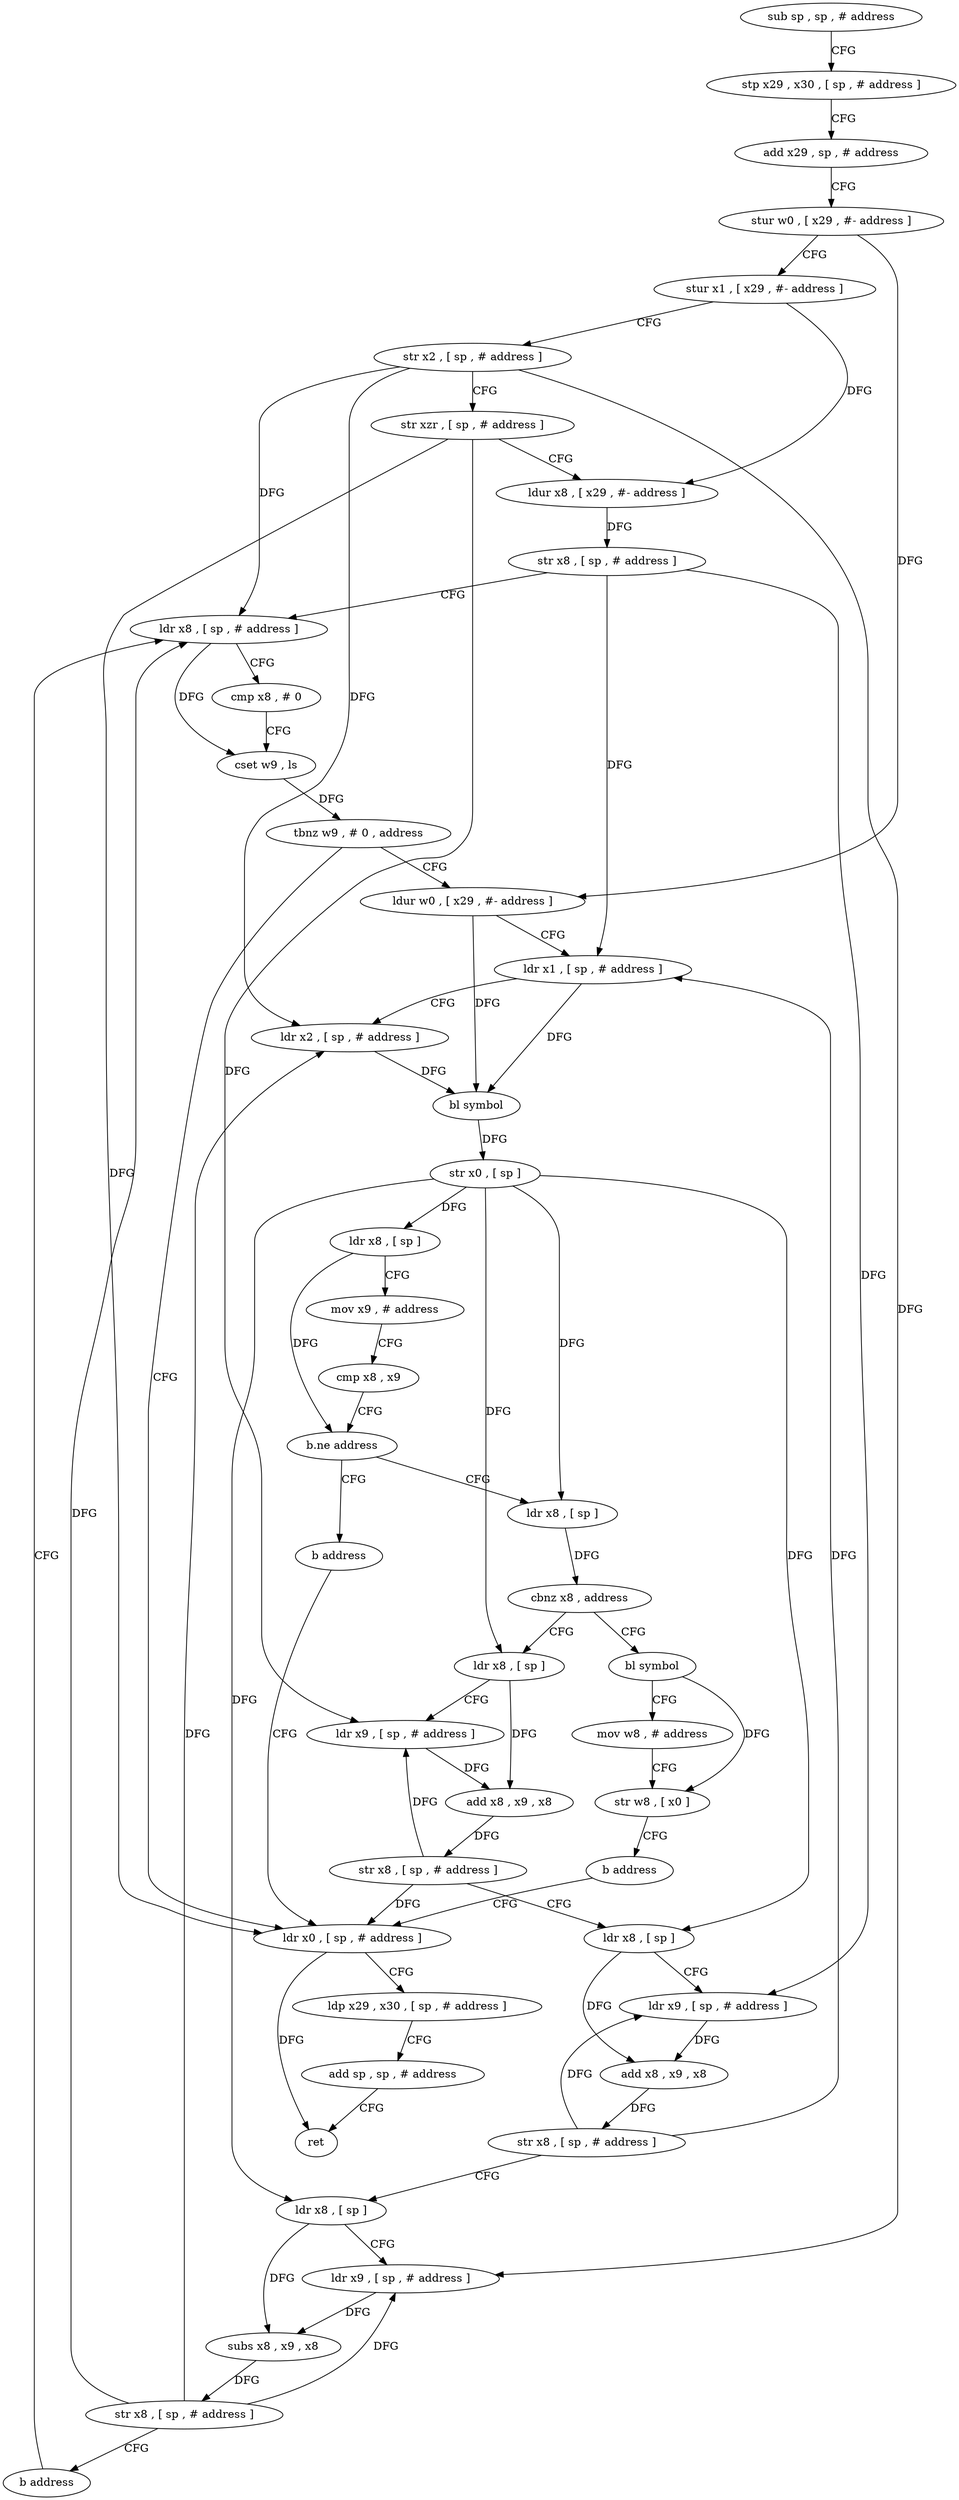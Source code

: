 digraph "func" {
"4211980" [label = "sub sp , sp , # address" ]
"4211984" [label = "stp x29 , x30 , [ sp , # address ]" ]
"4211988" [label = "add x29 , sp , # address" ]
"4211992" [label = "stur w0 , [ x29 , #- address ]" ]
"4211996" [label = "stur x1 , [ x29 , #- address ]" ]
"4212000" [label = "str x2 , [ sp , # address ]" ]
"4212004" [label = "str xzr , [ sp , # address ]" ]
"4212008" [label = "ldur x8 , [ x29 , #- address ]" ]
"4212012" [label = "str x8 , [ sp , # address ]" ]
"4212016" [label = "ldr x8 , [ sp , # address ]" ]
"4212148" [label = "ldr x0 , [ sp , # address ]" ]
"4212152" [label = "ldp x29 , x30 , [ sp , # address ]" ]
"4212156" [label = "add sp , sp , # address" ]
"4212160" [label = "ret" ]
"4212032" [label = "ldur w0 , [ x29 , #- address ]" ]
"4212036" [label = "ldr x1 , [ sp , # address ]" ]
"4212040" [label = "ldr x2 , [ sp , # address ]" ]
"4212044" [label = "bl symbol" ]
"4212048" [label = "str x0 , [ sp ]" ]
"4212052" [label = "ldr x8 , [ sp ]" ]
"4212056" [label = "mov x9 , # address" ]
"4212060" [label = "cmp x8 , x9" ]
"4212064" [label = "b.ne address" ]
"4212072" [label = "ldr x8 , [ sp ]" ]
"4212068" [label = "b address" ]
"4212076" [label = "cbnz x8 , address" ]
"4212096" [label = "ldr x8 , [ sp ]" ]
"4212080" [label = "bl symbol" ]
"4212100" [label = "ldr x9 , [ sp , # address ]" ]
"4212104" [label = "add x8 , x9 , x8" ]
"4212108" [label = "str x8 , [ sp , # address ]" ]
"4212112" [label = "ldr x8 , [ sp ]" ]
"4212116" [label = "ldr x9 , [ sp , # address ]" ]
"4212120" [label = "add x8 , x9 , x8" ]
"4212124" [label = "str x8 , [ sp , # address ]" ]
"4212128" [label = "ldr x8 , [ sp ]" ]
"4212132" [label = "ldr x9 , [ sp , # address ]" ]
"4212136" [label = "subs x8 , x9 , x8" ]
"4212140" [label = "str x8 , [ sp , # address ]" ]
"4212144" [label = "b address" ]
"4212084" [label = "mov w8 , # address" ]
"4212088" [label = "str w8 , [ x0 ]" ]
"4212092" [label = "b address" ]
"4212020" [label = "cmp x8 , # 0" ]
"4212024" [label = "cset w9 , ls" ]
"4212028" [label = "tbnz w9 , # 0 , address" ]
"4211980" -> "4211984" [ label = "CFG" ]
"4211984" -> "4211988" [ label = "CFG" ]
"4211988" -> "4211992" [ label = "CFG" ]
"4211992" -> "4211996" [ label = "CFG" ]
"4211992" -> "4212032" [ label = "DFG" ]
"4211996" -> "4212000" [ label = "CFG" ]
"4211996" -> "4212008" [ label = "DFG" ]
"4212000" -> "4212004" [ label = "CFG" ]
"4212000" -> "4212016" [ label = "DFG" ]
"4212000" -> "4212040" [ label = "DFG" ]
"4212000" -> "4212132" [ label = "DFG" ]
"4212004" -> "4212008" [ label = "CFG" ]
"4212004" -> "4212148" [ label = "DFG" ]
"4212004" -> "4212100" [ label = "DFG" ]
"4212008" -> "4212012" [ label = "DFG" ]
"4212012" -> "4212016" [ label = "CFG" ]
"4212012" -> "4212036" [ label = "DFG" ]
"4212012" -> "4212116" [ label = "DFG" ]
"4212016" -> "4212020" [ label = "CFG" ]
"4212016" -> "4212024" [ label = "DFG" ]
"4212148" -> "4212152" [ label = "CFG" ]
"4212148" -> "4212160" [ label = "DFG" ]
"4212152" -> "4212156" [ label = "CFG" ]
"4212156" -> "4212160" [ label = "CFG" ]
"4212032" -> "4212036" [ label = "CFG" ]
"4212032" -> "4212044" [ label = "DFG" ]
"4212036" -> "4212040" [ label = "CFG" ]
"4212036" -> "4212044" [ label = "DFG" ]
"4212040" -> "4212044" [ label = "DFG" ]
"4212044" -> "4212048" [ label = "DFG" ]
"4212048" -> "4212052" [ label = "DFG" ]
"4212048" -> "4212072" [ label = "DFG" ]
"4212048" -> "4212096" [ label = "DFG" ]
"4212048" -> "4212112" [ label = "DFG" ]
"4212048" -> "4212128" [ label = "DFG" ]
"4212052" -> "4212056" [ label = "CFG" ]
"4212052" -> "4212064" [ label = "DFG" ]
"4212056" -> "4212060" [ label = "CFG" ]
"4212060" -> "4212064" [ label = "CFG" ]
"4212064" -> "4212072" [ label = "CFG" ]
"4212064" -> "4212068" [ label = "CFG" ]
"4212072" -> "4212076" [ label = "DFG" ]
"4212068" -> "4212148" [ label = "CFG" ]
"4212076" -> "4212096" [ label = "CFG" ]
"4212076" -> "4212080" [ label = "CFG" ]
"4212096" -> "4212100" [ label = "CFG" ]
"4212096" -> "4212104" [ label = "DFG" ]
"4212080" -> "4212084" [ label = "CFG" ]
"4212080" -> "4212088" [ label = "DFG" ]
"4212100" -> "4212104" [ label = "DFG" ]
"4212104" -> "4212108" [ label = "DFG" ]
"4212108" -> "4212112" [ label = "CFG" ]
"4212108" -> "4212148" [ label = "DFG" ]
"4212108" -> "4212100" [ label = "DFG" ]
"4212112" -> "4212116" [ label = "CFG" ]
"4212112" -> "4212120" [ label = "DFG" ]
"4212116" -> "4212120" [ label = "DFG" ]
"4212120" -> "4212124" [ label = "DFG" ]
"4212124" -> "4212128" [ label = "CFG" ]
"4212124" -> "4212036" [ label = "DFG" ]
"4212124" -> "4212116" [ label = "DFG" ]
"4212128" -> "4212132" [ label = "CFG" ]
"4212128" -> "4212136" [ label = "DFG" ]
"4212132" -> "4212136" [ label = "DFG" ]
"4212136" -> "4212140" [ label = "DFG" ]
"4212140" -> "4212144" [ label = "CFG" ]
"4212140" -> "4212016" [ label = "DFG" ]
"4212140" -> "4212040" [ label = "DFG" ]
"4212140" -> "4212132" [ label = "DFG" ]
"4212144" -> "4212016" [ label = "CFG" ]
"4212084" -> "4212088" [ label = "CFG" ]
"4212088" -> "4212092" [ label = "CFG" ]
"4212092" -> "4212148" [ label = "CFG" ]
"4212020" -> "4212024" [ label = "CFG" ]
"4212024" -> "4212028" [ label = "DFG" ]
"4212028" -> "4212148" [ label = "CFG" ]
"4212028" -> "4212032" [ label = "CFG" ]
}
